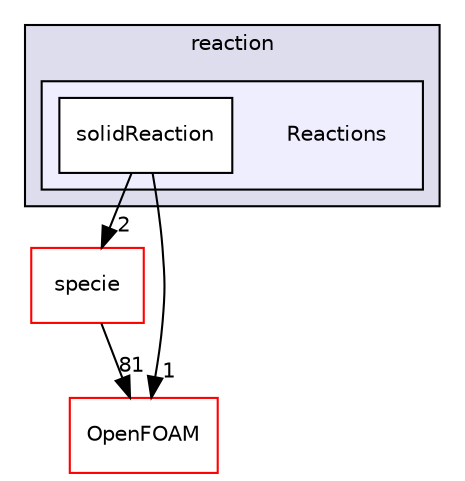digraph "src/thermophysicalModels/solidSpecie/reaction/Reactions" {
  bgcolor=transparent;
  compound=true
  node [ fontsize="10", fontname="Helvetica"];
  edge [ labelfontsize="10", labelfontname="Helvetica"];
  subgraph clusterdir_7ee6e88849bd7d447ad0cb8084db3903 {
    graph [ bgcolor="#ddddee", pencolor="black", label="reaction" fontname="Helvetica", fontsize="10", URL="dir_7ee6e88849bd7d447ad0cb8084db3903.html"]
  subgraph clusterdir_b569cc86f2d59b27bc88e3982ef0e12a {
    graph [ bgcolor="#eeeeff", pencolor="black", label="" URL="dir_b569cc86f2d59b27bc88e3982ef0e12a.html"];
    dir_b569cc86f2d59b27bc88e3982ef0e12a [shape=plaintext label="Reactions"];
    dir_082a9904360112dbb6b4aaabff27a9ab [shape=box label="solidReaction" color="black" fillcolor="white" style="filled" URL="dir_082a9904360112dbb6b4aaabff27a9ab.html"];
  }
  }
  dir_5c4bf53b114f4c9237cd4ef0431fc9bd [shape=box label="specie" color="red" URL="dir_5c4bf53b114f4c9237cd4ef0431fc9bd.html"];
  dir_c5473ff19b20e6ec4dfe5c310b3778a8 [shape=box label="OpenFOAM" color="red" URL="dir_c5473ff19b20e6ec4dfe5c310b3778a8.html"];
  dir_5c4bf53b114f4c9237cd4ef0431fc9bd->dir_c5473ff19b20e6ec4dfe5c310b3778a8 [headlabel="81", labeldistance=1.5 headhref="dir_001242_001897.html"];
  dir_082a9904360112dbb6b4aaabff27a9ab->dir_5c4bf53b114f4c9237cd4ef0431fc9bd [headlabel="2", labeldistance=1.5 headhref="dir_002926_001242.html"];
  dir_082a9904360112dbb6b4aaabff27a9ab->dir_c5473ff19b20e6ec4dfe5c310b3778a8 [headlabel="1", labeldistance=1.5 headhref="dir_002926_001897.html"];
}
